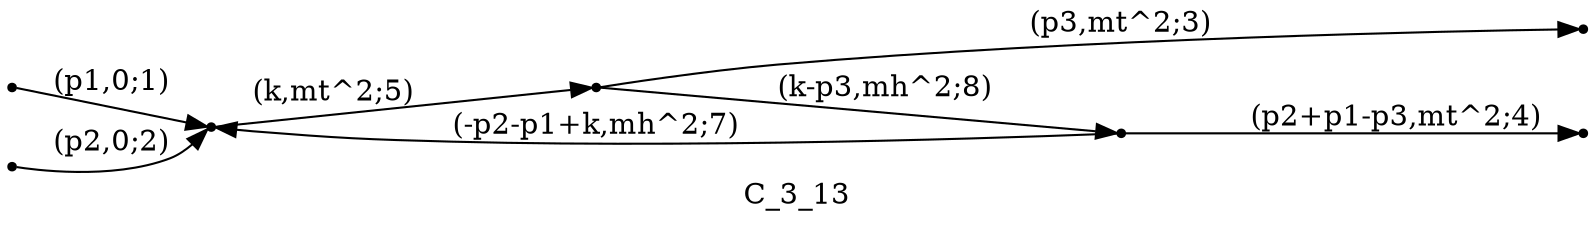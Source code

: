 digraph C_3_13 {
  label="C_3_13";
  rankdir="LR";
  subgraph edges {
    -1 -> 2 [label="(p1,0;1)"];
    -2 -> 2 [label="(p2,0;2)"];
    3 -> -3 [label="(p3,mt^2;3)"];
    1 -> -4 [label="(p2+p1-p3,mt^2;4)"];
    2 -> 3 [label="(k,mt^2;5)"];
    1 -> 2 [label="(-p2-p1+k,mh^2;7)"];
    3 -> 1 [label="(k-p3,mh^2;8)"];
  }
  subgraph incoming { rank="source"; -1; -2; }
  subgraph outgoing { rank="sink"; -3; -4; }
-4 [shape=point];
-3 [shape=point];
-2 [shape=point];
-1 [shape=point];
1 [shape=point];
2 [shape=point];
3 [shape=point];
}

